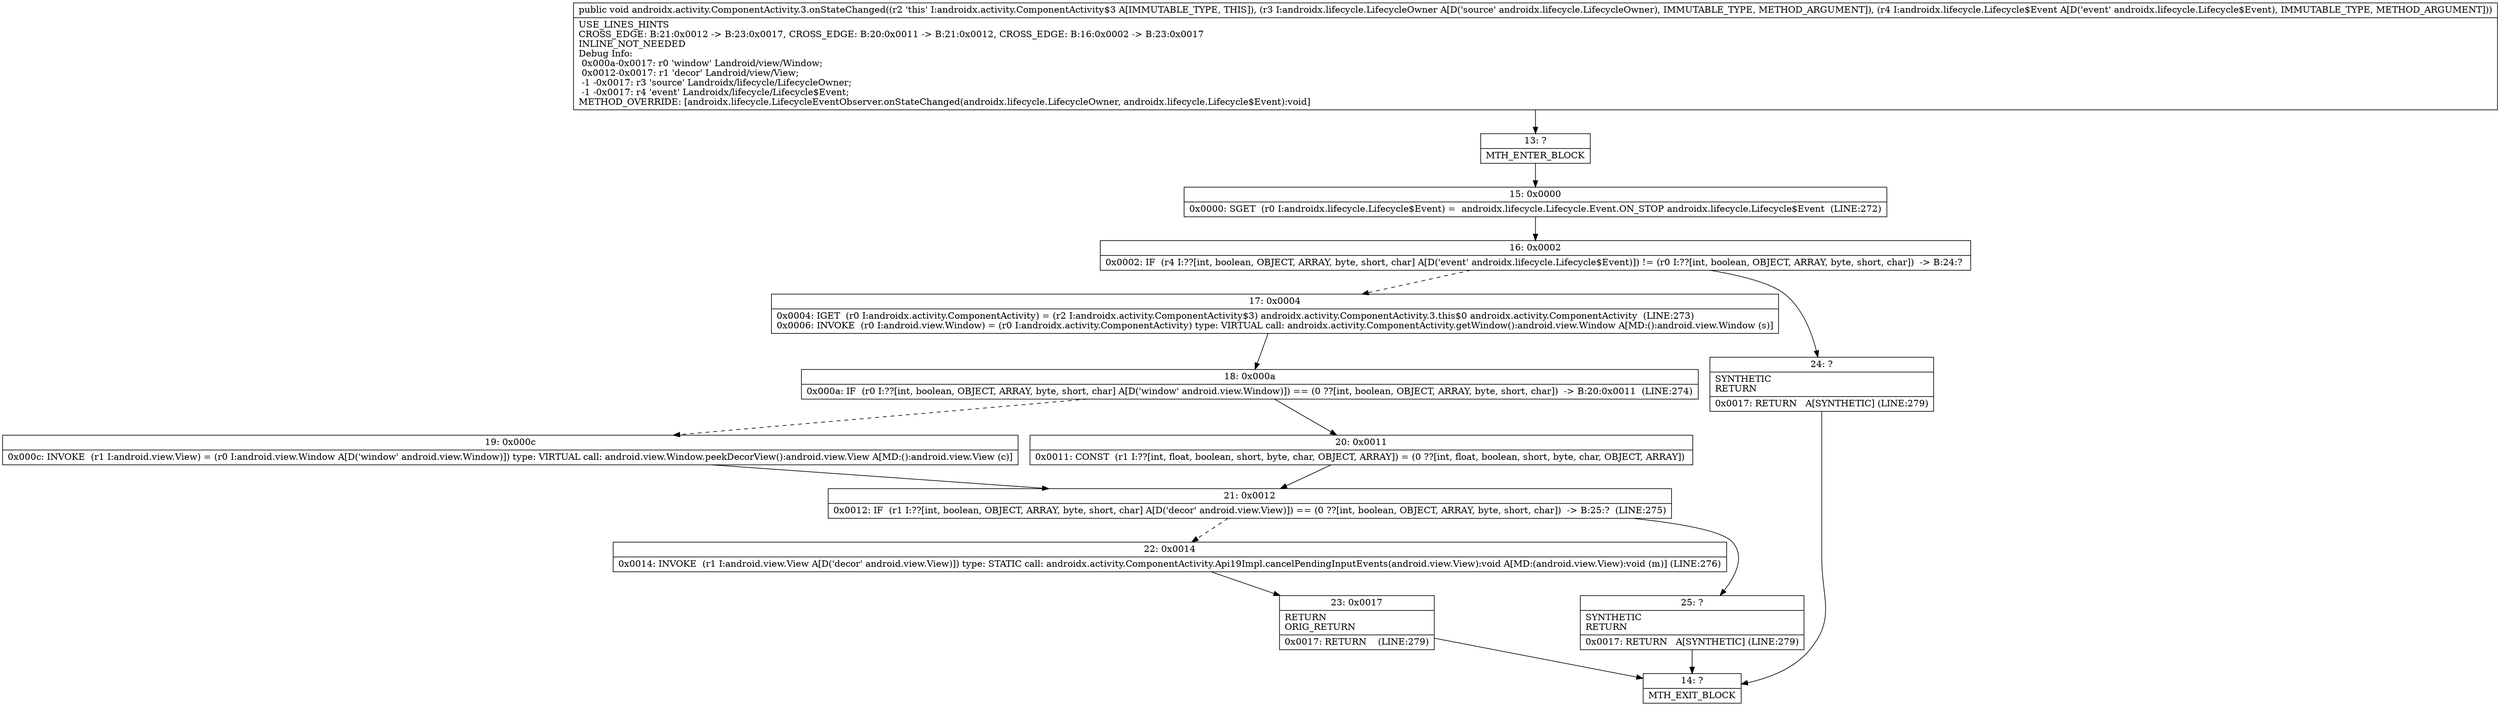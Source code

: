 digraph "CFG forandroidx.activity.ComponentActivity.3.onStateChanged(Landroidx\/lifecycle\/LifecycleOwner;Landroidx\/lifecycle\/Lifecycle$Event;)V" {
Node_13 [shape=record,label="{13\:\ ?|MTH_ENTER_BLOCK\l}"];
Node_15 [shape=record,label="{15\:\ 0x0000|0x0000: SGET  (r0 I:androidx.lifecycle.Lifecycle$Event) =  androidx.lifecycle.Lifecycle.Event.ON_STOP androidx.lifecycle.Lifecycle$Event  (LINE:272)\l}"];
Node_16 [shape=record,label="{16\:\ 0x0002|0x0002: IF  (r4 I:??[int, boolean, OBJECT, ARRAY, byte, short, char] A[D('event' androidx.lifecycle.Lifecycle$Event)]) != (r0 I:??[int, boolean, OBJECT, ARRAY, byte, short, char])  \-\> B:24:? \l}"];
Node_17 [shape=record,label="{17\:\ 0x0004|0x0004: IGET  (r0 I:androidx.activity.ComponentActivity) = (r2 I:androidx.activity.ComponentActivity$3) androidx.activity.ComponentActivity.3.this$0 androidx.activity.ComponentActivity  (LINE:273)\l0x0006: INVOKE  (r0 I:android.view.Window) = (r0 I:androidx.activity.ComponentActivity) type: VIRTUAL call: androidx.activity.ComponentActivity.getWindow():android.view.Window A[MD:():android.view.Window (s)]\l}"];
Node_18 [shape=record,label="{18\:\ 0x000a|0x000a: IF  (r0 I:??[int, boolean, OBJECT, ARRAY, byte, short, char] A[D('window' android.view.Window)]) == (0 ??[int, boolean, OBJECT, ARRAY, byte, short, char])  \-\> B:20:0x0011  (LINE:274)\l}"];
Node_19 [shape=record,label="{19\:\ 0x000c|0x000c: INVOKE  (r1 I:android.view.View) = (r0 I:android.view.Window A[D('window' android.view.Window)]) type: VIRTUAL call: android.view.Window.peekDecorView():android.view.View A[MD:():android.view.View (c)]\l}"];
Node_21 [shape=record,label="{21\:\ 0x0012|0x0012: IF  (r1 I:??[int, boolean, OBJECT, ARRAY, byte, short, char] A[D('decor' android.view.View)]) == (0 ??[int, boolean, OBJECT, ARRAY, byte, short, char])  \-\> B:25:?  (LINE:275)\l}"];
Node_22 [shape=record,label="{22\:\ 0x0014|0x0014: INVOKE  (r1 I:android.view.View A[D('decor' android.view.View)]) type: STATIC call: androidx.activity.ComponentActivity.Api19Impl.cancelPendingInputEvents(android.view.View):void A[MD:(android.view.View):void (m)] (LINE:276)\l}"];
Node_23 [shape=record,label="{23\:\ 0x0017|RETURN\lORIG_RETURN\l|0x0017: RETURN    (LINE:279)\l}"];
Node_14 [shape=record,label="{14\:\ ?|MTH_EXIT_BLOCK\l}"];
Node_25 [shape=record,label="{25\:\ ?|SYNTHETIC\lRETURN\l|0x0017: RETURN   A[SYNTHETIC] (LINE:279)\l}"];
Node_20 [shape=record,label="{20\:\ 0x0011|0x0011: CONST  (r1 I:??[int, float, boolean, short, byte, char, OBJECT, ARRAY]) = (0 ??[int, float, boolean, short, byte, char, OBJECT, ARRAY]) \l}"];
Node_24 [shape=record,label="{24\:\ ?|SYNTHETIC\lRETURN\l|0x0017: RETURN   A[SYNTHETIC] (LINE:279)\l}"];
MethodNode[shape=record,label="{public void androidx.activity.ComponentActivity.3.onStateChanged((r2 'this' I:androidx.activity.ComponentActivity$3 A[IMMUTABLE_TYPE, THIS]), (r3 I:androidx.lifecycle.LifecycleOwner A[D('source' androidx.lifecycle.LifecycleOwner), IMMUTABLE_TYPE, METHOD_ARGUMENT]), (r4 I:androidx.lifecycle.Lifecycle$Event A[D('event' androidx.lifecycle.Lifecycle$Event), IMMUTABLE_TYPE, METHOD_ARGUMENT]))  | USE_LINES_HINTS\lCROSS_EDGE: B:21:0x0012 \-\> B:23:0x0017, CROSS_EDGE: B:20:0x0011 \-\> B:21:0x0012, CROSS_EDGE: B:16:0x0002 \-\> B:23:0x0017\lINLINE_NOT_NEEDED\lDebug Info:\l  0x000a\-0x0017: r0 'window' Landroid\/view\/Window;\l  0x0012\-0x0017: r1 'decor' Landroid\/view\/View;\l  \-1 \-0x0017: r3 'source' Landroidx\/lifecycle\/LifecycleOwner;\l  \-1 \-0x0017: r4 'event' Landroidx\/lifecycle\/Lifecycle$Event;\lMETHOD_OVERRIDE: [androidx.lifecycle.LifecycleEventObserver.onStateChanged(androidx.lifecycle.LifecycleOwner, androidx.lifecycle.Lifecycle$Event):void]\l}"];
MethodNode -> Node_13;Node_13 -> Node_15;
Node_15 -> Node_16;
Node_16 -> Node_17[style=dashed];
Node_16 -> Node_24;
Node_17 -> Node_18;
Node_18 -> Node_19[style=dashed];
Node_18 -> Node_20;
Node_19 -> Node_21;
Node_21 -> Node_22[style=dashed];
Node_21 -> Node_25;
Node_22 -> Node_23;
Node_23 -> Node_14;
Node_25 -> Node_14;
Node_20 -> Node_21;
Node_24 -> Node_14;
}

